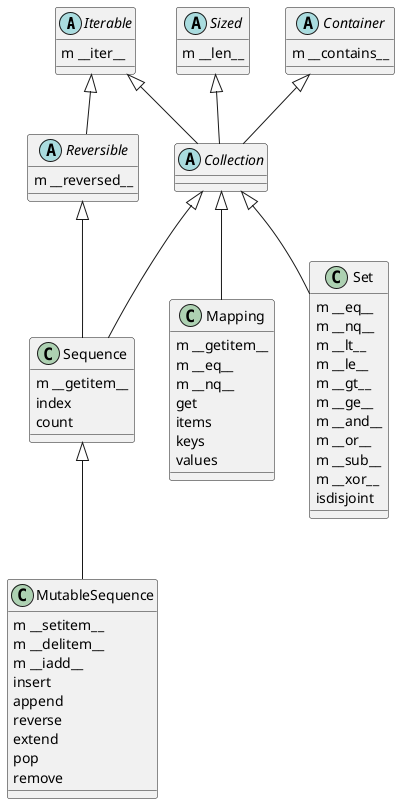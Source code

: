 @startuml
'Mutable sequences
'list, bytearray, array.array, collections.deque, and memoryview
'
'Immutable sequences
'tuple, str, and bytes

'Container sequences
'list, tuple, and collections.deque can hold items of different types, including nested containers.
'
'Flat sequences
'str, bytes, bytearray, memoryview, and array.array hold items of one simple type.

Abstract Iterable {
    m __iter__
}
Abstract Sized {
    m __len__
}
Abstract Container {
    m __contains__
}
Abstract Reversible {
    m __reversed__
}
Abstract Collection

class Sequence {
    m __getitem__
    index
    count
}
class Mapping {
    m __getitem__
    m __eq__
    m __nq__
    get
    items
    keys
    values
}
class Set {
    m __eq__
    m __nq__
    m __lt__
    m __le__
    m __gt__
    m __ge__
    m __and__
    m __or__
    m __sub__
    m __xor__
    isdisjoint
}

class MutableSequence {
    m __setitem__
    m __delitem__
    m __iadd__
    insert
    append
    reverse
    extend
    pop
    remove
}

Reversible <|-- Sequence
Collection <|-- Sequence
Collection <|-- Mapping
Collection <|-- Set
Iterable <|-- Reversible
Iterable <|-- Collection
Sized <|-- Collection
Container <|-- Collection
Sequence <|-- MutableSequence

@enduml